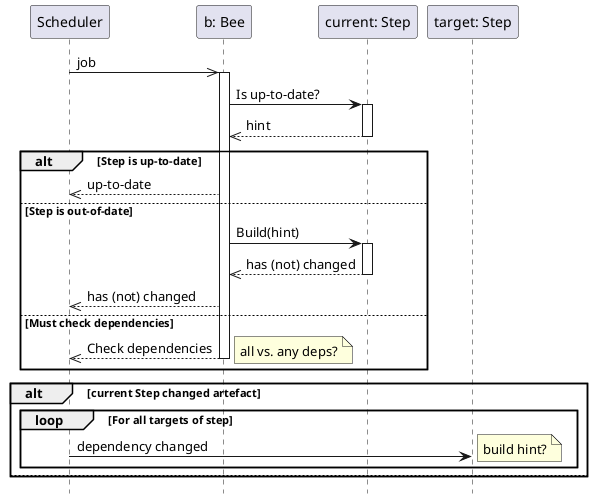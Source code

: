 @startuml
hide footbox

participant Scheduler as sched
participant "b: Bee" as bee
participant "current: Step" as step
participant "target: Step" as tgt

sched ->> bee: job
activate bee
	bee -> step: Is up-to-date?
	activate step
	bee <<-- step: hint
deactivate step
alt Step is up-to-date
	sched <<-- bee: up-to-date
else Step is out-of-date
	bee -> step: Build(hint)
	activate step
	bee <<-- step: has (not) changed
	deactivate step
	sched <<-- bee: has (not) changed
else Must check dependencies
	sched <<-- bee: Check dependencies
	note right: all vs. any deps?
	deactivate bee
end
alt current Step changed artefact
	loop For all targets of step
	sched -> tgt: dependency changed
	note right: build hint?
	end
else 
	
end
@enduml
